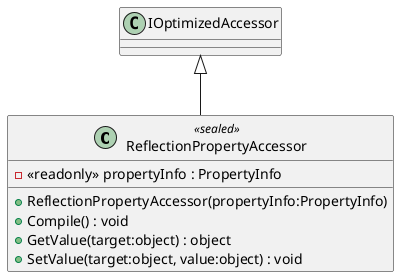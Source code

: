 @startuml
class ReflectionPropertyAccessor <<sealed>> {
    + ReflectionPropertyAccessor(propertyInfo:PropertyInfo)
    - <<readonly>> propertyInfo : PropertyInfo
    + Compile() : void
    + GetValue(target:object) : object
    + SetValue(target:object, value:object) : void
}
IOptimizedAccessor <|-- ReflectionPropertyAccessor
@enduml
